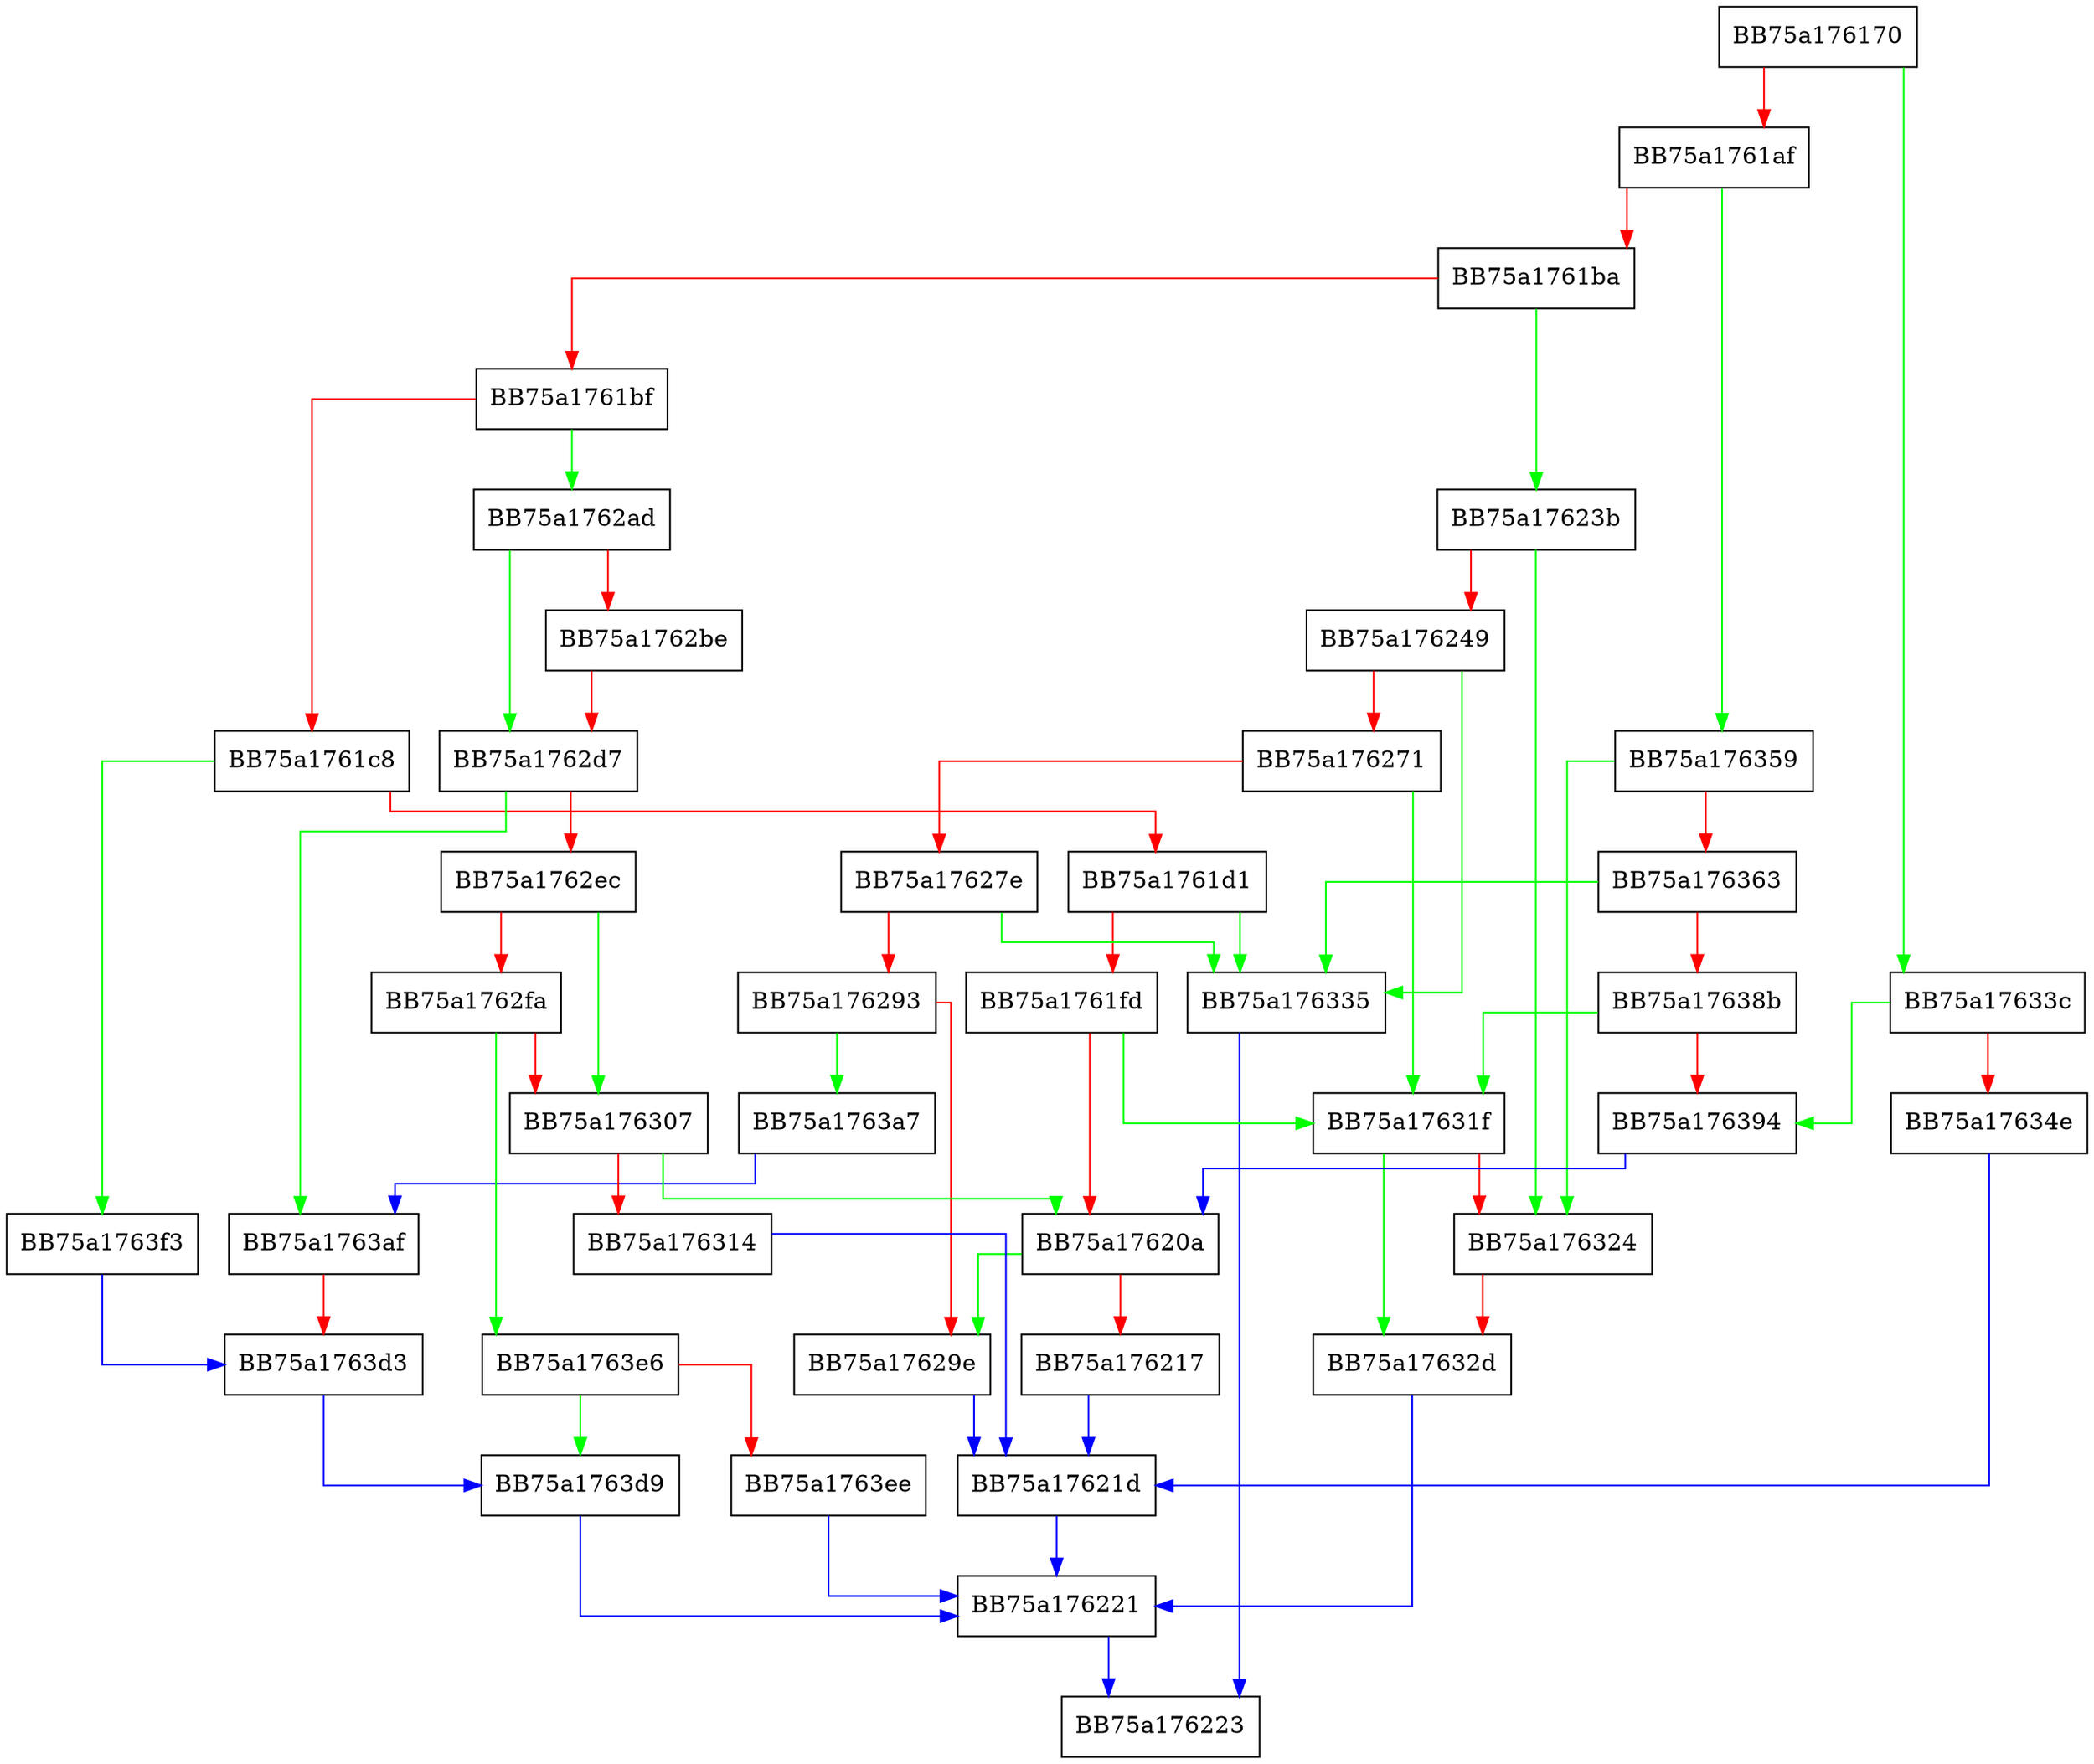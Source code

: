 digraph eval {
  node [shape="box"];
  graph [splines=ortho];
  BB75a176170 -> BB75a17633c [color="green"];
  BB75a176170 -> BB75a1761af [color="red"];
  BB75a1761af -> BB75a176359 [color="green"];
  BB75a1761af -> BB75a1761ba [color="red"];
  BB75a1761ba -> BB75a17623b [color="green"];
  BB75a1761ba -> BB75a1761bf [color="red"];
  BB75a1761bf -> BB75a1762ad [color="green"];
  BB75a1761bf -> BB75a1761c8 [color="red"];
  BB75a1761c8 -> BB75a1763f3 [color="green"];
  BB75a1761c8 -> BB75a1761d1 [color="red"];
  BB75a1761d1 -> BB75a176335 [color="green"];
  BB75a1761d1 -> BB75a1761fd [color="red"];
  BB75a1761fd -> BB75a17631f [color="green"];
  BB75a1761fd -> BB75a17620a [color="red"];
  BB75a17620a -> BB75a17629e [color="green"];
  BB75a17620a -> BB75a176217 [color="red"];
  BB75a176217 -> BB75a17621d [color="blue"];
  BB75a17621d -> BB75a176221 [color="blue"];
  BB75a176221 -> BB75a176223 [color="blue"];
  BB75a17623b -> BB75a176324 [color="green"];
  BB75a17623b -> BB75a176249 [color="red"];
  BB75a176249 -> BB75a176335 [color="green"];
  BB75a176249 -> BB75a176271 [color="red"];
  BB75a176271 -> BB75a17631f [color="green"];
  BB75a176271 -> BB75a17627e [color="red"];
  BB75a17627e -> BB75a176335 [color="green"];
  BB75a17627e -> BB75a176293 [color="red"];
  BB75a176293 -> BB75a1763a7 [color="green"];
  BB75a176293 -> BB75a17629e [color="red"];
  BB75a17629e -> BB75a17621d [color="blue"];
  BB75a1762ad -> BB75a1762d7 [color="green"];
  BB75a1762ad -> BB75a1762be [color="red"];
  BB75a1762be -> BB75a1762d7 [color="red"];
  BB75a1762d7 -> BB75a1763af [color="green"];
  BB75a1762d7 -> BB75a1762ec [color="red"];
  BB75a1762ec -> BB75a176307 [color="green"];
  BB75a1762ec -> BB75a1762fa [color="red"];
  BB75a1762fa -> BB75a1763e6 [color="green"];
  BB75a1762fa -> BB75a176307 [color="red"];
  BB75a176307 -> BB75a17620a [color="green"];
  BB75a176307 -> BB75a176314 [color="red"];
  BB75a176314 -> BB75a17621d [color="blue"];
  BB75a17631f -> BB75a17632d [color="green"];
  BB75a17631f -> BB75a176324 [color="red"];
  BB75a176324 -> BB75a17632d [color="red"];
  BB75a17632d -> BB75a176221 [color="blue"];
  BB75a176335 -> BB75a176223 [color="blue"];
  BB75a17633c -> BB75a176394 [color="green"];
  BB75a17633c -> BB75a17634e [color="red"];
  BB75a17634e -> BB75a17621d [color="blue"];
  BB75a176359 -> BB75a176324 [color="green"];
  BB75a176359 -> BB75a176363 [color="red"];
  BB75a176363 -> BB75a176335 [color="green"];
  BB75a176363 -> BB75a17638b [color="red"];
  BB75a17638b -> BB75a17631f [color="green"];
  BB75a17638b -> BB75a176394 [color="red"];
  BB75a176394 -> BB75a17620a [color="blue"];
  BB75a1763a7 -> BB75a1763af [color="blue"];
  BB75a1763af -> BB75a1763d3 [color="red"];
  BB75a1763d3 -> BB75a1763d9 [color="blue"];
  BB75a1763d9 -> BB75a176221 [color="blue"];
  BB75a1763e6 -> BB75a1763d9 [color="green"];
  BB75a1763e6 -> BB75a1763ee [color="red"];
  BB75a1763ee -> BB75a176221 [color="blue"];
  BB75a1763f3 -> BB75a1763d3 [color="blue"];
}